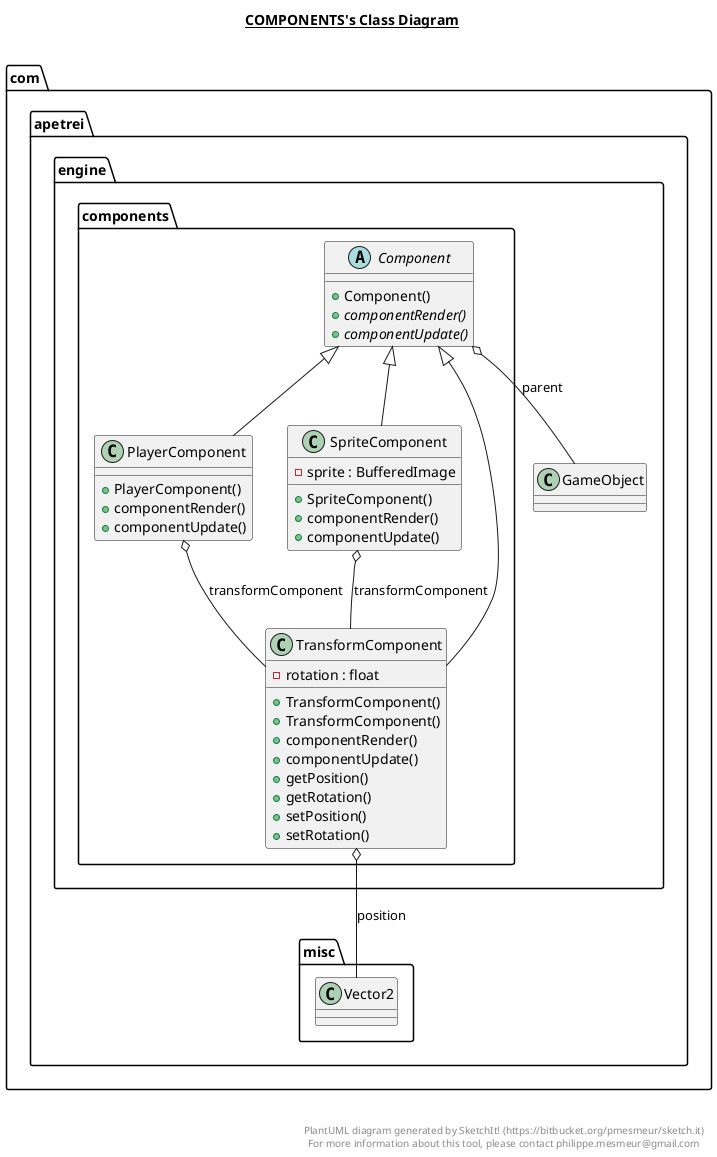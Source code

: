 @startuml

title __COMPONENTS's Class Diagram__\n

  namespace com.apetrei.engine {
    namespace components {
      abstract class com.apetrei.engine.components.Component {
          + Component()
          {abstract} + componentRender()
          {abstract} + componentUpdate()
      }
    }
  }
  

  namespace com.apetrei.engine {
    namespace components {
      class com.apetrei.engine.components.PlayerComponent {
          + PlayerComponent()
          + componentRender()
          + componentUpdate()
      }
    }
  }
  

  namespace com.apetrei.engine {
    namespace components {
      class com.apetrei.engine.components.SpriteComponent {
          - sprite : BufferedImage
          + SpriteComponent()
          + componentRender()
          + componentUpdate()
      }
    }
  }
  

  namespace com.apetrei.engine {
    namespace components {
      class com.apetrei.engine.components.TransformComponent {
          - rotation : float
          + TransformComponent()
          + TransformComponent()
          + componentRender()
          + componentUpdate()
          + getPosition()
          + getRotation()
          + setPosition()
          + setRotation()
      }
    }
  }
  

  com.apetrei.engine.components.Component o-- com.apetrei.engine.GameObject : parent
  com.apetrei.engine.components.PlayerComponent -up-|> com.apetrei.engine.components.Component
  com.apetrei.engine.components.PlayerComponent o-- com.apetrei.engine.components.TransformComponent : transformComponent
  com.apetrei.engine.components.SpriteComponent -up-|> com.apetrei.engine.components.Component
  com.apetrei.engine.components.SpriteComponent o-- com.apetrei.engine.components.TransformComponent : transformComponent
  com.apetrei.engine.components.TransformComponent -up-|> com.apetrei.engine.components.Component
  com.apetrei.engine.components.TransformComponent o-- com.apetrei.misc.Vector2 : position


right footer


PlantUML diagram generated by SketchIt! (https://bitbucket.org/pmesmeur/sketch.it)
For more information about this tool, please contact philippe.mesmeur@gmail.com
endfooter

@enduml
